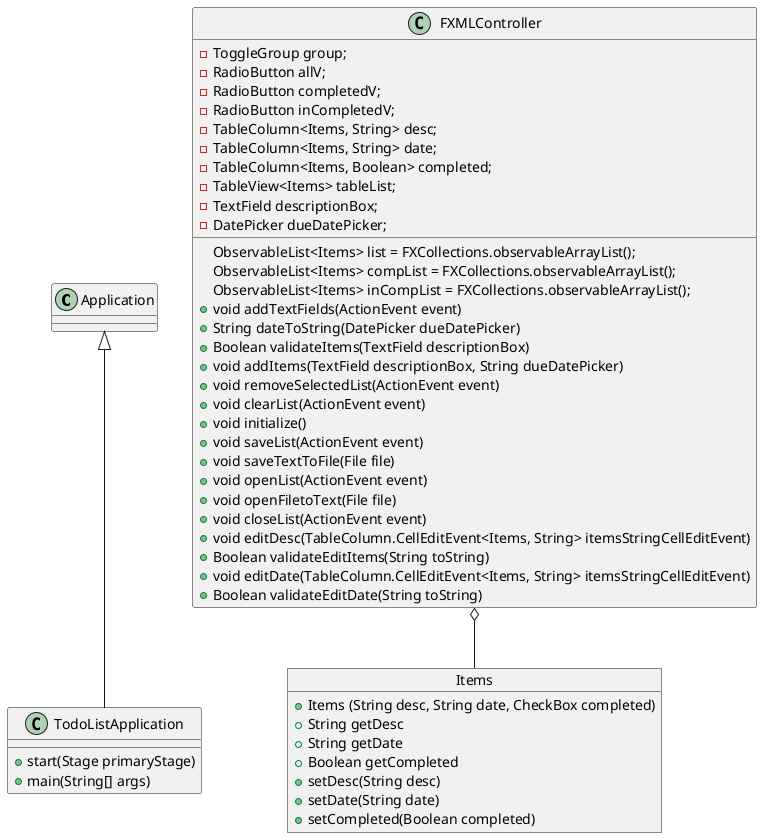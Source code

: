 @startuml

Class Application
class TodoListApplication {
    +start(Stage primaryStage)
    +main(String[] args)
}
Object Items {
    +Items (String desc, String date, CheckBox completed)

    +String getDesc
    +String getDate
    +Boolean getCompleted
    +setDesc(String desc)
    +setDate(String date)
    +setCompleted(Boolean completed)
}
class FXMLController {
    -ToggleGroup group;
    -RadioButton allV;
    -RadioButton completedV;
    -RadioButton inCompletedV;
    -TableColumn<Items, String> desc;
    -TableColumn<Items, String> date;
    -TableColumn<Items, Boolean> completed;
    -TableView<Items> tableList;
    -TextField descriptionBox;
    -DatePicker dueDatePicker;
     ObservableList<Items> list = FXCollections.observableArrayList();
     ObservableList<Items> compList = FXCollections.observableArrayList();
     ObservableList<Items> inCompList = FXCollections.observableArrayList();
     +void addTextFields(ActionEvent event)
     +String dateToString(DatePicker dueDatePicker)
     +Boolean validateItems(TextField descriptionBox)
     +void addItems(TextField descriptionBox, String dueDatePicker)
     +void removeSelectedList(ActionEvent event)
     +void clearList(ActionEvent event)
     +void initialize()
     +void saveList(ActionEvent event)
     +void saveTextToFile(File file)
     +void openList(ActionEvent event)
     +void openFiletoText(File file)
     +void closeList(ActionEvent event)
     +void editDesc(TableColumn.CellEditEvent<Items, String> itemsStringCellEditEvent)
     +Boolean validateEditItems(String toString)
     +void editDate(TableColumn.CellEditEvent<Items, String> itemsStringCellEditEvent)
     +Boolean validateEditDate(String toString)

}

Application <|-- TodoListApplication
FXMLController o-- Items
@enduml